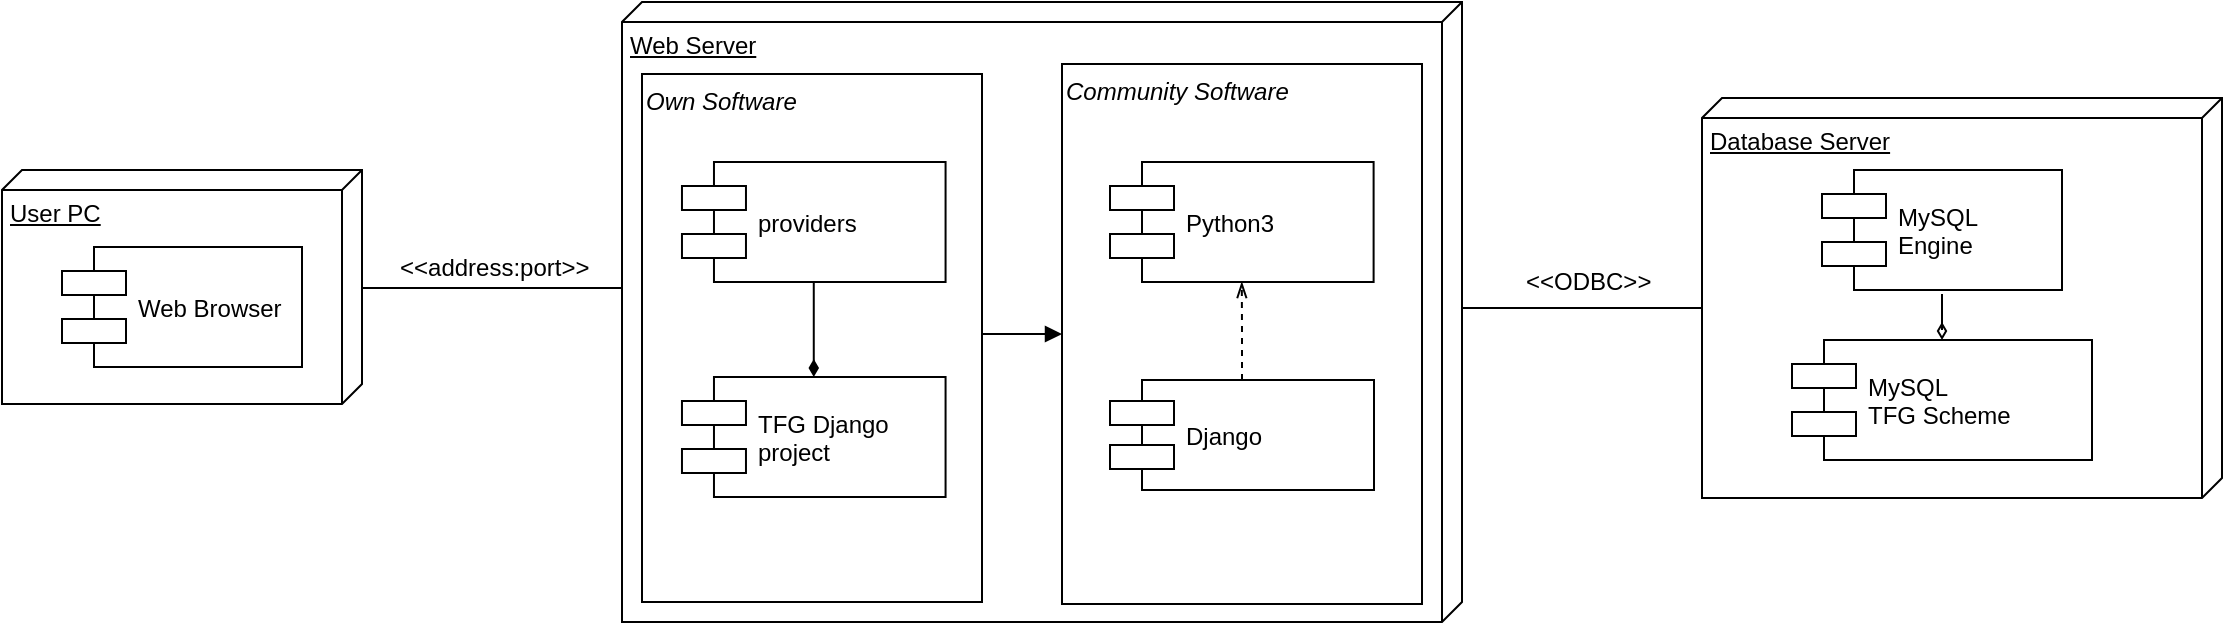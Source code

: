 <mxfile version="12.4.2" type="device" pages="1"><diagram id="SbtIaHa5ULBmOxEM3c4Q" name="Component view"><mxGraphModel dx="1072" dy="792" grid="1" gridSize="10" guides="1" tooltips="1" connect="1" arrows="1" fold="1" page="1" pageScale="1" pageWidth="827" pageHeight="1169" math="0" shadow="0"><root><mxCell id="0"/><mxCell id="1" parent="0"/><mxCell id="Gyd3vOdr1ZStpS_QChZ6-4" value="Web Server" style="verticalAlign=top;align=left;spacingTop=8;spacingLeft=2;spacingRight=12;shape=cube;size=10;direction=south;fontStyle=4;html=1;" parent="1" vertex="1"><mxGeometry x="330" y="220" width="420" height="310" as="geometry"/></mxCell><mxCell id="Gyd3vOdr1ZStpS_QChZ6-21" value="&amp;lt;&amp;lt;ODBC&amp;gt;&amp;gt;" style="text;html=1;resizable=0;points=[];autosize=1;align=left;verticalAlign=top;spacingTop=-4;rotation=0;" parent="1" vertex="1"><mxGeometry x="780" y="350" width="80" height="20" as="geometry"/></mxCell><mxCell id="Gyd3vOdr1ZStpS_QChZ6-25" value="" style="group" parent="1" vertex="1" connectable="0"><mxGeometry x="20" y="304" width="180" height="117" as="geometry"/></mxCell><mxCell id="Gyd3vOdr1ZStpS_QChZ6-1" value="User PC" style="verticalAlign=top;align=left;spacingTop=8;spacingLeft=2;spacingRight=12;shape=cube;size=10;direction=south;fontStyle=4;html=1;" parent="Gyd3vOdr1ZStpS_QChZ6-25" vertex="1"><mxGeometry width="180" height="117" as="geometry"/></mxCell><mxCell id="Gyd3vOdr1ZStpS_QChZ6-6" value="Web Browser" style="shape=component;align=left;spacingLeft=36;" parent="Gyd3vOdr1ZStpS_QChZ6-25" vertex="1"><mxGeometry x="30" y="38.5" width="120" height="60" as="geometry"/></mxCell><mxCell id="Gyd3vOdr1ZStpS_QChZ6-31" style="edgeStyle=orthogonalEdgeStyle;rounded=0;orthogonalLoop=1;jettySize=auto;html=1;startArrow=none;startFill=0;endArrow=none;endFill=0;" parent="1" source="Gyd3vOdr1ZStpS_QChZ6-4" target="Gyd3vOdr1ZStpS_QChZ6-1" edge="1"><mxGeometry relative="1" as="geometry"><mxPoint x="370" y="363" as="sourcePoint"/><Array as="points"><mxPoint x="310" y="363"/><mxPoint x="310" y="363"/></Array></mxGeometry></mxCell><mxCell id="Gyd3vOdr1ZStpS_QChZ6-32" value="&amp;lt;&amp;lt;address:port&amp;gt;&amp;gt;" style="text;html=1;resizable=0;points=[];autosize=1;align=left;verticalAlign=top;spacingTop=-4;" parent="1" vertex="1"><mxGeometry x="217" y="342.5" width="110" height="20" as="geometry"/></mxCell><mxCell id="pt21n3ClVazoTdMfcuXf-11" style="edgeStyle=orthogonalEdgeStyle;rounded=0;orthogonalLoop=1;jettySize=auto;html=1;exitX=1;exitY=0.5;exitDx=0;exitDy=0;entryX=0;entryY=0.5;entryDx=0;entryDy=0;endArrow=block;endFill=1;" parent="1" source="pt21n3ClVazoTdMfcuXf-3" target="7Vn2fOM51R-YcrUllYuo-4" edge="1"><mxGeometry relative="1" as="geometry"><Array as="points"><mxPoint x="510" y="386"/></Array></mxGeometry></mxCell><mxCell id="pt21n3ClVazoTdMfcuXf-3" value="&lt;i&gt;Own Software&lt;/i&gt;" style="html=1;align=left;verticalAlign=top;" parent="1" vertex="1"><mxGeometry x="340" y="256" width="170" height="264" as="geometry"/></mxCell><mxCell id="pt21n3ClVazoTdMfcuXf-5" style="edgeStyle=orthogonalEdgeStyle;rounded=0;orthogonalLoop=1;jettySize=auto;html=1;exitX=0;exitY=0;exitDx=105;exitDy=260;exitPerimeter=0;endArrow=none;endFill=0;" parent="1" source="Gyd3vOdr1ZStpS_QChZ6-5" target="Gyd3vOdr1ZStpS_QChZ6-4" edge="1"><mxGeometry relative="1" as="geometry"><Array as="points"><mxPoint x="810" y="373"/><mxPoint x="810" y="373"/></Array></mxGeometry></mxCell><mxCell id="7Vn2fOM51R-YcrUllYuo-4" value="&lt;i&gt;Community Software&lt;/i&gt;" style="html=1;align=left;verticalAlign=top;" parent="1" vertex="1"><mxGeometry x="550" y="251" width="180" height="270" as="geometry"/></mxCell><mxCell id="Gyd3vOdr1ZStpS_QChZ6-7" value="Django" style="shape=component;align=left;spacingLeft=36;" parent="1" vertex="1"><mxGeometry x="574" y="409" width="132" height="55" as="geometry"/></mxCell><mxCell id="Gyd3vOdr1ZStpS_QChZ6-8" value="Python3" style="shape=component;align=left;spacingLeft=36;" parent="1" vertex="1"><mxGeometry x="574" y="300" width="131.803" height="60" as="geometry"/></mxCell><mxCell id="Gyd3vOdr1ZStpS_QChZ6-20" style="edgeStyle=orthogonalEdgeStyle;rounded=0;orthogonalLoop=1;jettySize=auto;html=1;exitX=0.5;exitY=0;exitDx=0;exitDy=0;entryX=0.5;entryY=1;entryDx=0;entryDy=0;endArrow=openThin;endFill=0;dashed=1;startArrow=none;startFill=0;" parent="1" source="Gyd3vOdr1ZStpS_QChZ6-7" target="Gyd3vOdr1ZStpS_QChZ6-8" edge="1"><mxGeometry relative="1" as="geometry"/></mxCell><mxCell id="pt21n3ClVazoTdMfcuXf-10" value="" style="group" parent="1" vertex="1" connectable="0"><mxGeometry x="344.984" y="300" width="131.803" height="167.5" as="geometry"/></mxCell><mxCell id="7Vn2fOM51R-YcrUllYuo-3" value="TFG Django&#10;project" style="shape=component;align=left;spacingLeft=36;" parent="pt21n3ClVazoTdMfcuXf-10" vertex="1"><mxGeometry x="15" y="107.5" width="131.803" height="60" as="geometry"/></mxCell><mxCell id="7Vn2fOM51R-YcrUllYuo-9" value="providers" style="shape=component;align=left;spacingLeft=36;" parent="pt21n3ClVazoTdMfcuXf-10" vertex="1"><mxGeometry x="15" width="131.803" height="60" as="geometry"/></mxCell><mxCell id="7Vn2fOM51R-YcrUllYuo-10" style="edgeStyle=orthogonalEdgeStyle;rounded=0;orthogonalLoop=1;jettySize=auto;html=1;exitX=0.5;exitY=0;exitDx=0;exitDy=0;entryX=0.5;entryY=1;entryDx=0;entryDy=0;endArrow=none;endFill=0;startArrow=diamondThin;startFill=1;" parent="pt21n3ClVazoTdMfcuXf-10" source="7Vn2fOM51R-YcrUllYuo-3" target="7Vn2fOM51R-YcrUllYuo-9" edge="1"><mxGeometry relative="1" as="geometry"/></mxCell><mxCell id="Gyd3vOdr1ZStpS_QChZ6-5" value="Database Server" style="verticalAlign=top;align=left;spacingTop=8;spacingLeft=2;spacingRight=12;shape=cube;size=10;direction=south;fontStyle=4;html=1;" parent="1" vertex="1"><mxGeometry x="870" y="268" width="260" height="200" as="geometry"/></mxCell><mxCell id="Gyd3vOdr1ZStpS_QChZ6-10" value="MySQL&#10;Engine" style="shape=component;align=left;spacingLeft=36;" parent="1" vertex="1"><mxGeometry x="930" y="304" width="120" height="60" as="geometry"/></mxCell><mxCell id="pt21n3ClVazoTdMfcuXf-2" style="edgeStyle=orthogonalEdgeStyle;rounded=0;orthogonalLoop=1;jettySize=auto;html=1;exitX=0.5;exitY=0;exitDx=0;exitDy=0;endArrow=none;endFill=0;dashed=1;startArrow=diamondThin;startFill=0;" parent="1" source="pt21n3ClVazoTdMfcuXf-1" target="Gyd3vOdr1ZStpS_QChZ6-10" edge="1"><mxGeometry relative="1" as="geometry"/></mxCell><mxCell id="pt21n3ClVazoTdMfcuXf-1" value="MySQL &#10;TFG Scheme" style="shape=component;align=left;spacingLeft=36;" parent="1" vertex="1"><mxGeometry x="915" y="389" width="150" height="60" as="geometry"/></mxCell></root></mxGraphModel></diagram></mxfile>